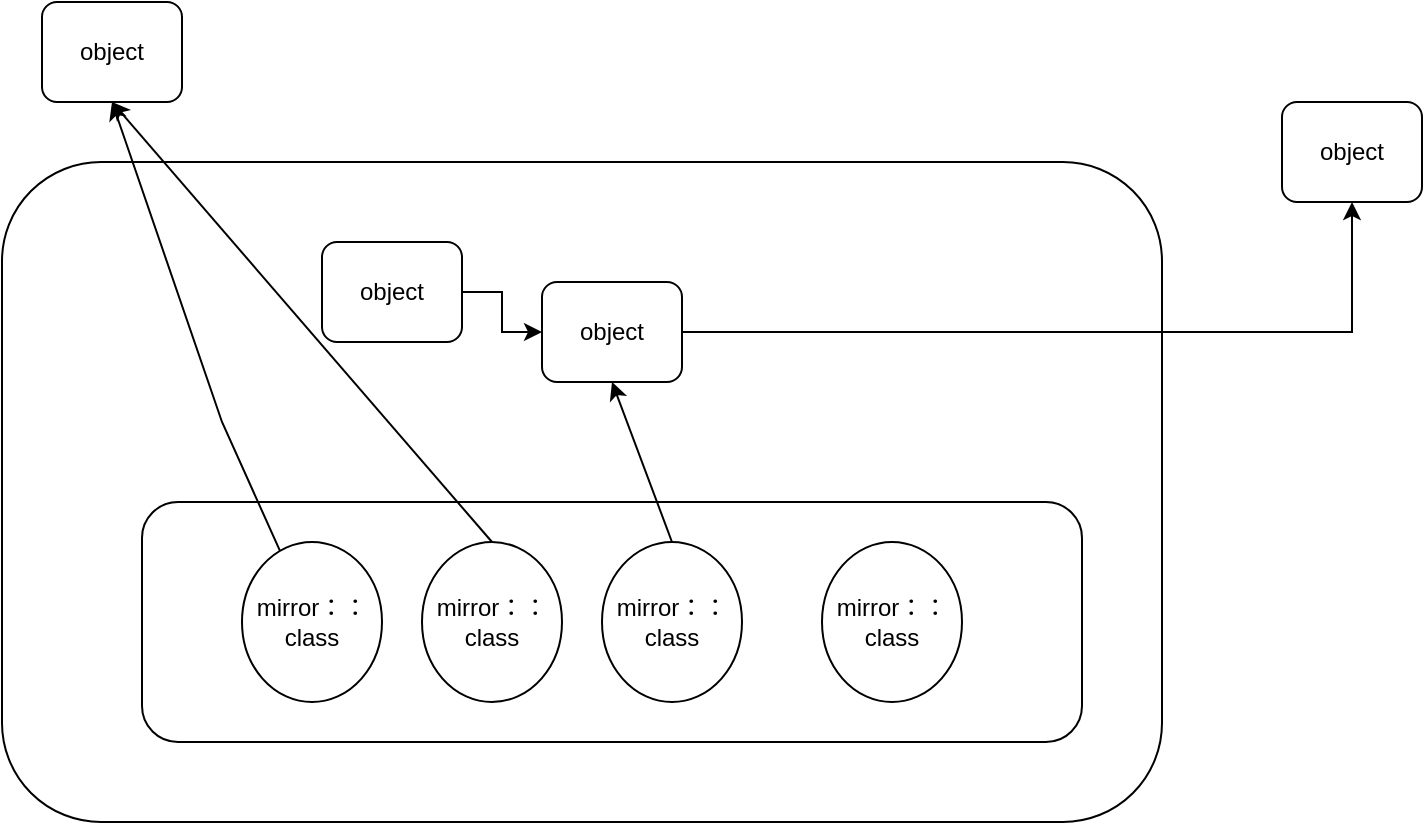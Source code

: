 <mxfile version="25.0.1">
  <diagram name="Page-1" id="RX5rrsNlzCS7sUGuINuH">
    <mxGraphModel dx="1026" dy="1819" grid="1" gridSize="10" guides="1" tooltips="1" connect="1" arrows="1" fold="1" page="1" pageScale="1" pageWidth="827" pageHeight="1169" math="0" shadow="0">
      <root>
        <mxCell id="0" />
        <mxCell id="1" parent="0" />
        <mxCell id="GTnlp2v93_z0jLjOg15q-12" value="" style="rounded=1;whiteSpace=wrap;html=1;" vertex="1" parent="1">
          <mxGeometry x="60" width="580" height="330" as="geometry" />
        </mxCell>
        <mxCell id="GTnlp2v93_z0jLjOg15q-4" value="" style="rounded=1;whiteSpace=wrap;html=1;" vertex="1" parent="1">
          <mxGeometry x="130" y="170" width="470" height="120" as="geometry" />
        </mxCell>
        <mxCell id="GTnlp2v93_z0jLjOg15q-1" value="mirror：：class" style="ellipse;whiteSpace=wrap;html=1;" vertex="1" parent="1">
          <mxGeometry x="180" y="190" width="70" height="80" as="geometry" />
        </mxCell>
        <mxCell id="GTnlp2v93_z0jLjOg15q-2" value="mirror：：class" style="ellipse;whiteSpace=wrap;html=1;" vertex="1" parent="1">
          <mxGeometry x="270" y="190" width="70" height="80" as="geometry" />
        </mxCell>
        <mxCell id="GTnlp2v93_z0jLjOg15q-3" value="mirror：：class" style="ellipse;whiteSpace=wrap;html=1;" vertex="1" parent="1">
          <mxGeometry x="360" y="190" width="70" height="80" as="geometry" />
        </mxCell>
        <mxCell id="GTnlp2v93_z0jLjOg15q-5" value="mirror：：class" style="ellipse;whiteSpace=wrap;html=1;" vertex="1" parent="1">
          <mxGeometry x="470" y="190" width="70" height="80" as="geometry" />
        </mxCell>
        <mxCell id="GTnlp2v93_z0jLjOg15q-10" style="edgeStyle=orthogonalEdgeStyle;rounded=0;orthogonalLoop=1;jettySize=auto;html=1;exitX=1;exitY=0.5;exitDx=0;exitDy=0;" edge="1" parent="1" source="GTnlp2v93_z0jLjOg15q-6" target="GTnlp2v93_z0jLjOg15q-9">
          <mxGeometry relative="1" as="geometry" />
        </mxCell>
        <mxCell id="GTnlp2v93_z0jLjOg15q-6" value="object" style="rounded=1;whiteSpace=wrap;html=1;" vertex="1" parent="1">
          <mxGeometry x="220" y="40" width="70" height="50" as="geometry" />
        </mxCell>
        <mxCell id="GTnlp2v93_z0jLjOg15q-7" value="" style="endArrow=classic;html=1;rounded=0;entryX=0.5;entryY=1;entryDx=0;entryDy=0;" edge="1" parent="1" source="GTnlp2v93_z0jLjOg15q-1" target="GTnlp2v93_z0jLjOg15q-15">
          <mxGeometry width="50" height="50" relative="1" as="geometry">
            <mxPoint x="-20" y="190" as="sourcePoint" />
            <mxPoint x="30" y="140" as="targetPoint" />
            <Array as="points">
              <mxPoint x="170" y="130" />
            </Array>
          </mxGeometry>
        </mxCell>
        <mxCell id="GTnlp2v93_z0jLjOg15q-8" value="" style="endArrow=classic;html=1;rounded=0;exitX=0.5;exitY=0;exitDx=0;exitDy=0;entryX=0.5;entryY=1;entryDx=0;entryDy=0;" edge="1" parent="1" source="GTnlp2v93_z0jLjOg15q-2" target="GTnlp2v93_z0jLjOg15q-15">
          <mxGeometry width="50" height="50" relative="1" as="geometry">
            <mxPoint x="237" y="203" as="sourcePoint" />
            <mxPoint x="265" y="120" as="targetPoint" />
          </mxGeometry>
        </mxCell>
        <mxCell id="GTnlp2v93_z0jLjOg15q-14" style="edgeStyle=orthogonalEdgeStyle;rounded=0;orthogonalLoop=1;jettySize=auto;html=1;exitX=1;exitY=0.5;exitDx=0;exitDy=0;entryX=0.5;entryY=1;entryDx=0;entryDy=0;" edge="1" parent="1" source="GTnlp2v93_z0jLjOg15q-9" target="GTnlp2v93_z0jLjOg15q-13">
          <mxGeometry relative="1" as="geometry" />
        </mxCell>
        <mxCell id="GTnlp2v93_z0jLjOg15q-9" value="object" style="rounded=1;whiteSpace=wrap;html=1;" vertex="1" parent="1">
          <mxGeometry x="330" y="60" width="70" height="50" as="geometry" />
        </mxCell>
        <mxCell id="GTnlp2v93_z0jLjOg15q-11" value="" style="endArrow=classic;html=1;rounded=0;entryX=0.5;entryY=1;entryDx=0;entryDy=0;exitX=0.5;exitY=0;exitDx=0;exitDy=0;" edge="1" parent="1" source="GTnlp2v93_z0jLjOg15q-3" target="GTnlp2v93_z0jLjOg15q-9">
          <mxGeometry width="50" height="50" relative="1" as="geometry">
            <mxPoint x="450" y="150" as="sourcePoint" />
            <mxPoint x="500" y="100" as="targetPoint" />
          </mxGeometry>
        </mxCell>
        <mxCell id="GTnlp2v93_z0jLjOg15q-13" value="object" style="rounded=1;whiteSpace=wrap;html=1;" vertex="1" parent="1">
          <mxGeometry x="700" y="-30" width="70" height="50" as="geometry" />
        </mxCell>
        <mxCell id="GTnlp2v93_z0jLjOg15q-15" value="object" style="rounded=1;whiteSpace=wrap;html=1;" vertex="1" parent="1">
          <mxGeometry x="80" y="-80" width="70" height="50" as="geometry" />
        </mxCell>
      </root>
    </mxGraphModel>
  </diagram>
</mxfile>
